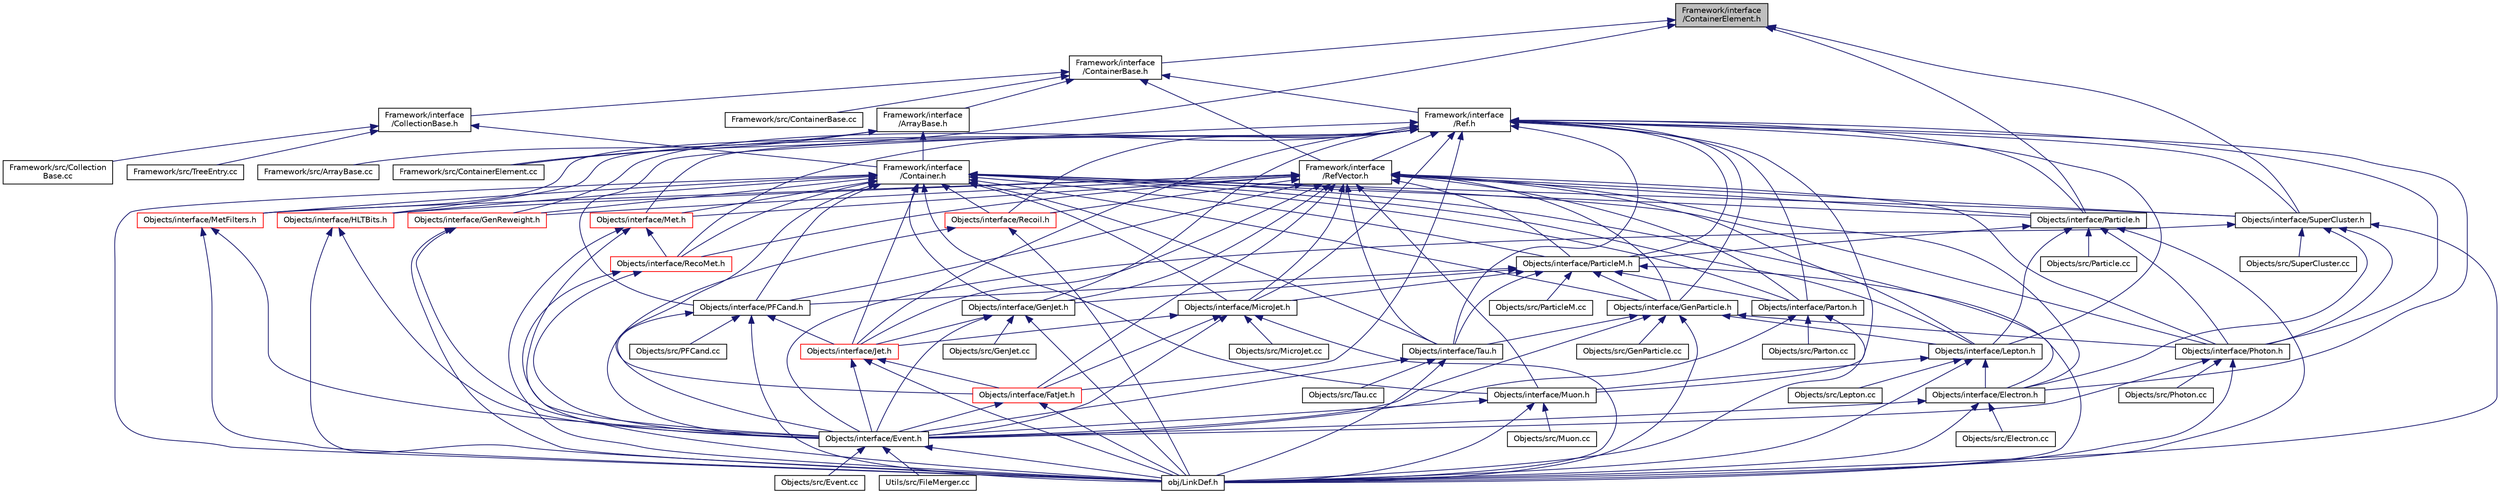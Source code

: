 digraph "Framework/interface/ContainerElement.h"
{
 // INTERACTIVE_SVG=YES
  edge [fontname="Helvetica",fontsize="10",labelfontname="Helvetica",labelfontsize="10"];
  node [fontname="Helvetica",fontsize="10",shape=record];
  Node1 [label="Framework/interface\l/ContainerElement.h",height=0.2,width=0.4,color="black", fillcolor="grey75", style="filled" fontcolor="black"];
  Node1 -> Node2 [dir="back",color="midnightblue",fontsize="10",style="solid"];
  Node2 [label="Framework/interface\l/ContainerBase.h",height=0.2,width=0.4,color="black", fillcolor="white", style="filled",URL="$ContainerBase_8h.html"];
  Node2 -> Node3 [dir="back",color="midnightblue",fontsize="10",style="solid"];
  Node3 [label="Framework/interface\l/ArrayBase.h",height=0.2,width=0.4,color="black", fillcolor="white", style="filled",URL="$ArrayBase_8h.html"];
  Node3 -> Node4 [dir="back",color="midnightblue",fontsize="10",style="solid"];
  Node4 [label="Framework/interface\l/Container.h",height=0.2,width=0.4,color="black", fillcolor="white", style="filled",URL="$Container_8h.html"];
  Node4 -> Node5 [dir="back",color="midnightblue",fontsize="10",style="solid"];
  Node5 [label="obj/LinkDef.h",height=0.2,width=0.4,color="black", fillcolor="white", style="filled",URL="$LinkDef_8h.html"];
  Node4 -> Node6 [dir="back",color="midnightblue",fontsize="10",style="solid"];
  Node6 [label="Objects/interface/Particle.h",height=0.2,width=0.4,color="black", fillcolor="white", style="filled",URL="$Particle_8h.html"];
  Node6 -> Node5 [dir="back",color="midnightblue",fontsize="10",style="solid"];
  Node6 -> Node7 [dir="back",color="midnightblue",fontsize="10",style="solid"];
  Node7 [label="Objects/interface/ParticleM.h",height=0.2,width=0.4,color="black", fillcolor="white", style="filled",URL="$ParticleM_8h.html"];
  Node7 -> Node5 [dir="back",color="midnightblue",fontsize="10",style="solid"];
  Node7 -> Node8 [dir="back",color="midnightblue",fontsize="10",style="solid"];
  Node8 [label="Objects/interface/GenParticle.h",height=0.2,width=0.4,color="black", fillcolor="white", style="filled",URL="$GenParticle_8h.html"];
  Node8 -> Node5 [dir="back",color="midnightblue",fontsize="10",style="solid"];
  Node8 -> Node9 [dir="back",color="midnightblue",fontsize="10",style="solid"];
  Node9 [label="Objects/interface/Lepton.h",height=0.2,width=0.4,color="black", fillcolor="white", style="filled",URL="$Lepton_8h.html"];
  Node9 -> Node5 [dir="back",color="midnightblue",fontsize="10",style="solid"];
  Node9 -> Node10 [dir="back",color="midnightblue",fontsize="10",style="solid"];
  Node10 [label="Objects/interface/Electron.h",height=0.2,width=0.4,color="black", fillcolor="white", style="filled",URL="$Electron_8h.html"];
  Node10 -> Node5 [dir="back",color="midnightblue",fontsize="10",style="solid"];
  Node10 -> Node11 [dir="back",color="midnightblue",fontsize="10",style="solid"];
  Node11 [label="Objects/interface/Event.h",height=0.2,width=0.4,color="black", fillcolor="white", style="filled",URL="$Event_8h.html"];
  Node11 -> Node5 [dir="back",color="midnightblue",fontsize="10",style="solid"];
  Node11 -> Node12 [dir="back",color="midnightblue",fontsize="10",style="solid"];
  Node12 [label="Objects/src/Event.cc",height=0.2,width=0.4,color="black", fillcolor="white", style="filled",URL="$Event_8cc.html"];
  Node11 -> Node13 [dir="back",color="midnightblue",fontsize="10",style="solid"];
  Node13 [label="Utils/src/FileMerger.cc",height=0.2,width=0.4,color="black", fillcolor="white", style="filled",URL="$FileMerger_8cc.html"];
  Node10 -> Node14 [dir="back",color="midnightblue",fontsize="10",style="solid"];
  Node14 [label="Objects/src/Electron.cc",height=0.2,width=0.4,color="black", fillcolor="white", style="filled",URL="$Electron_8cc.html"];
  Node9 -> Node15 [dir="back",color="midnightblue",fontsize="10",style="solid"];
  Node15 [label="Objects/interface/Muon.h",height=0.2,width=0.4,color="black", fillcolor="white", style="filled",URL="$Muon_8h.html"];
  Node15 -> Node5 [dir="back",color="midnightblue",fontsize="10",style="solid"];
  Node15 -> Node11 [dir="back",color="midnightblue",fontsize="10",style="solid"];
  Node15 -> Node16 [dir="back",color="midnightblue",fontsize="10",style="solid"];
  Node16 [label="Objects/src/Muon.cc",height=0.2,width=0.4,color="black", fillcolor="white", style="filled",URL="$Muon_8cc.html"];
  Node9 -> Node17 [dir="back",color="midnightblue",fontsize="10",style="solid"];
  Node17 [label="Objects/src/Lepton.cc",height=0.2,width=0.4,color="black", fillcolor="white", style="filled",URL="$Lepton_8cc.html"];
  Node8 -> Node18 [dir="back",color="midnightblue",fontsize="10",style="solid"];
  Node18 [label="Objects/interface/Tau.h",height=0.2,width=0.4,color="black", fillcolor="white", style="filled",URL="$Tau_8h.html"];
  Node18 -> Node5 [dir="back",color="midnightblue",fontsize="10",style="solid"];
  Node18 -> Node11 [dir="back",color="midnightblue",fontsize="10",style="solid"];
  Node18 -> Node19 [dir="back",color="midnightblue",fontsize="10",style="solid"];
  Node19 [label="Objects/src/Tau.cc",height=0.2,width=0.4,color="black", fillcolor="white", style="filled",URL="$Tau_8cc.html"];
  Node8 -> Node20 [dir="back",color="midnightblue",fontsize="10",style="solid"];
  Node20 [label="Objects/interface/Photon.h",height=0.2,width=0.4,color="black", fillcolor="white", style="filled",URL="$Photon_8h.html"];
  Node20 -> Node5 [dir="back",color="midnightblue",fontsize="10",style="solid"];
  Node20 -> Node11 [dir="back",color="midnightblue",fontsize="10",style="solid"];
  Node20 -> Node21 [dir="back",color="midnightblue",fontsize="10",style="solid"];
  Node21 [label="Objects/src/Photon.cc",height=0.2,width=0.4,color="black", fillcolor="white", style="filled",URL="$Photon_8cc.html"];
  Node8 -> Node11 [dir="back",color="midnightblue",fontsize="10",style="solid"];
  Node8 -> Node22 [dir="back",color="midnightblue",fontsize="10",style="solid"];
  Node22 [label="Objects/src/GenParticle.cc",height=0.2,width=0.4,color="black", fillcolor="white", style="filled",URL="$GenParticle_8cc.html"];
  Node7 -> Node23 [dir="back",color="midnightblue",fontsize="10",style="solid"];
  Node23 [label="Objects/interface/Parton.h",height=0.2,width=0.4,color="black", fillcolor="white", style="filled",URL="$Parton_8h.html"];
  Node23 -> Node5 [dir="back",color="midnightblue",fontsize="10",style="solid"];
  Node23 -> Node11 [dir="back",color="midnightblue",fontsize="10",style="solid"];
  Node23 -> Node24 [dir="back",color="midnightblue",fontsize="10",style="solid"];
  Node24 [label="Objects/src/Parton.cc",height=0.2,width=0.4,color="black", fillcolor="white", style="filled",URL="$Parton_8cc.html"];
  Node7 -> Node25 [dir="back",color="midnightblue",fontsize="10",style="solid"];
  Node25 [label="Objects/interface/PFCand.h",height=0.2,width=0.4,color="black", fillcolor="white", style="filled",URL="$PFCand_8h.html"];
  Node25 -> Node5 [dir="back",color="midnightblue",fontsize="10",style="solid"];
  Node25 -> Node26 [dir="back",color="midnightblue",fontsize="10",style="solid"];
  Node26 [label="Objects/interface/Jet.h",height=0.2,width=0.4,color="red", fillcolor="white", style="filled",URL="$Jet_8h.html"];
  Node26 -> Node5 [dir="back",color="midnightblue",fontsize="10",style="solid"];
  Node26 -> Node27 [dir="back",color="midnightblue",fontsize="10",style="solid"];
  Node27 [label="Objects/interface/FatJet.h",height=0.2,width=0.4,color="red", fillcolor="white", style="filled",URL="$FatJet_8h.html"];
  Node27 -> Node5 [dir="back",color="midnightblue",fontsize="10",style="solid"];
  Node27 -> Node11 [dir="back",color="midnightblue",fontsize="10",style="solid"];
  Node26 -> Node11 [dir="back",color="midnightblue",fontsize="10",style="solid"];
  Node25 -> Node11 [dir="back",color="midnightblue",fontsize="10",style="solid"];
  Node25 -> Node28 [dir="back",color="midnightblue",fontsize="10",style="solid"];
  Node28 [label="Objects/src/PFCand.cc",height=0.2,width=0.4,color="black", fillcolor="white", style="filled",URL="$PFCand_8cc.html"];
  Node7 -> Node18 [dir="back",color="midnightblue",fontsize="10",style="solid"];
  Node7 -> Node29 [dir="back",color="midnightblue",fontsize="10",style="solid"];
  Node29 [label="Objects/interface/GenJet.h",height=0.2,width=0.4,color="black", fillcolor="white", style="filled",URL="$GenJet_8h.html"];
  Node29 -> Node5 [dir="back",color="midnightblue",fontsize="10",style="solid"];
  Node29 -> Node26 [dir="back",color="midnightblue",fontsize="10",style="solid"];
  Node29 -> Node11 [dir="back",color="midnightblue",fontsize="10",style="solid"];
  Node29 -> Node30 [dir="back",color="midnightblue",fontsize="10",style="solid"];
  Node30 [label="Objects/src/GenJet.cc",height=0.2,width=0.4,color="black", fillcolor="white", style="filled",URL="$GenJet_8cc.html"];
  Node7 -> Node31 [dir="back",color="midnightblue",fontsize="10",style="solid"];
  Node31 [label="Objects/interface/MicroJet.h",height=0.2,width=0.4,color="black", fillcolor="white", style="filled",URL="$MicroJet_8h.html"];
  Node31 -> Node5 [dir="back",color="midnightblue",fontsize="10",style="solid"];
  Node31 -> Node26 [dir="back",color="midnightblue",fontsize="10",style="solid"];
  Node31 -> Node27 [dir="back",color="midnightblue",fontsize="10",style="solid"];
  Node31 -> Node11 [dir="back",color="midnightblue",fontsize="10",style="solid"];
  Node31 -> Node32 [dir="back",color="midnightblue",fontsize="10",style="solid"];
  Node32 [label="Objects/src/MicroJet.cc",height=0.2,width=0.4,color="black", fillcolor="white", style="filled",URL="$MicroJet_8cc.html"];
  Node7 -> Node33 [dir="back",color="midnightblue",fontsize="10",style="solid"];
  Node33 [label="Objects/src/ParticleM.cc",height=0.2,width=0.4,color="black", fillcolor="white", style="filled",URL="$ParticleM_8cc.html"];
  Node6 -> Node9 [dir="back",color="midnightblue",fontsize="10",style="solid"];
  Node6 -> Node20 [dir="back",color="midnightblue",fontsize="10",style="solid"];
  Node6 -> Node34 [dir="back",color="midnightblue",fontsize="10",style="solid"];
  Node34 [label="Objects/src/Particle.cc",height=0.2,width=0.4,color="black", fillcolor="white", style="filled",URL="$Particle_8cc.html"];
  Node4 -> Node7 [dir="back",color="midnightblue",fontsize="10",style="solid"];
  Node4 -> Node8 [dir="back",color="midnightblue",fontsize="10",style="solid"];
  Node4 -> Node23 [dir="back",color="midnightblue",fontsize="10",style="solid"];
  Node4 -> Node25 [dir="back",color="midnightblue",fontsize="10",style="solid"];
  Node4 -> Node35 [dir="back",color="midnightblue",fontsize="10",style="solid"];
  Node35 [label="Objects/interface/SuperCluster.h",height=0.2,width=0.4,color="black", fillcolor="white", style="filled",URL="$SuperCluster_8h.html"];
  Node35 -> Node5 [dir="back",color="midnightblue",fontsize="10",style="solid"];
  Node35 -> Node10 [dir="back",color="midnightblue",fontsize="10",style="solid"];
  Node35 -> Node20 [dir="back",color="midnightblue",fontsize="10",style="solid"];
  Node35 -> Node11 [dir="back",color="midnightblue",fontsize="10",style="solid"];
  Node35 -> Node36 [dir="back",color="midnightblue",fontsize="10",style="solid"];
  Node36 [label="Objects/src/SuperCluster.cc",height=0.2,width=0.4,color="black", fillcolor="white", style="filled",URL="$SuperCluster_8cc.html"];
  Node4 -> Node9 [dir="back",color="midnightblue",fontsize="10",style="solid"];
  Node4 -> Node10 [dir="back",color="midnightblue",fontsize="10",style="solid"];
  Node4 -> Node15 [dir="back",color="midnightblue",fontsize="10",style="solid"];
  Node4 -> Node18 [dir="back",color="midnightblue",fontsize="10",style="solid"];
  Node4 -> Node20 [dir="back",color="midnightblue",fontsize="10",style="solid"];
  Node4 -> Node29 [dir="back",color="midnightblue",fontsize="10",style="solid"];
  Node4 -> Node31 [dir="back",color="midnightblue",fontsize="10",style="solid"];
  Node4 -> Node26 [dir="back",color="midnightblue",fontsize="10",style="solid"];
  Node4 -> Node27 [dir="back",color="midnightblue",fontsize="10",style="solid"];
  Node4 -> Node37 [dir="back",color="midnightblue",fontsize="10",style="solid"];
  Node37 [label="Objects/interface/Met.h",height=0.2,width=0.4,color="red", fillcolor="white", style="filled",URL="$Met_8h.html"];
  Node37 -> Node5 [dir="back",color="midnightblue",fontsize="10",style="solid"];
  Node37 -> Node38 [dir="back",color="midnightblue",fontsize="10",style="solid"];
  Node38 [label="Objects/interface/RecoMet.h",height=0.2,width=0.4,color="red", fillcolor="white", style="filled",URL="$RecoMet_8h.html"];
  Node38 -> Node5 [dir="back",color="midnightblue",fontsize="10",style="solid"];
  Node38 -> Node11 [dir="back",color="midnightblue",fontsize="10",style="solid"];
  Node37 -> Node11 [dir="back",color="midnightblue",fontsize="10",style="solid"];
  Node4 -> Node38 [dir="back",color="midnightblue",fontsize="10",style="solid"];
  Node4 -> Node39 [dir="back",color="midnightblue",fontsize="10",style="solid"];
  Node39 [label="Objects/interface/MetFilters.h",height=0.2,width=0.4,color="red", fillcolor="white", style="filled",URL="$MetFilters_8h.html"];
  Node39 -> Node5 [dir="back",color="midnightblue",fontsize="10",style="solid"];
  Node39 -> Node11 [dir="back",color="midnightblue",fontsize="10",style="solid"];
  Node4 -> Node40 [dir="back",color="midnightblue",fontsize="10",style="solid"];
  Node40 [label="Objects/interface/HLTBits.h",height=0.2,width=0.4,color="red", fillcolor="white", style="filled",URL="$HLTBits_8h.html"];
  Node40 -> Node5 [dir="back",color="midnightblue",fontsize="10",style="solid"];
  Node40 -> Node11 [dir="back",color="midnightblue",fontsize="10",style="solid"];
  Node4 -> Node41 [dir="back",color="midnightblue",fontsize="10",style="solid"];
  Node41 [label="Objects/interface/GenReweight.h",height=0.2,width=0.4,color="red", fillcolor="white", style="filled",URL="$GenReweight_8h.html"];
  Node41 -> Node5 [dir="back",color="midnightblue",fontsize="10",style="solid"];
  Node41 -> Node11 [dir="back",color="midnightblue",fontsize="10",style="solid"];
  Node4 -> Node42 [dir="back",color="midnightblue",fontsize="10",style="solid"];
  Node42 [label="Objects/interface/Recoil.h",height=0.2,width=0.4,color="red", fillcolor="white", style="filled",URL="$Recoil_8h.html"];
  Node42 -> Node5 [dir="back",color="midnightblue",fontsize="10",style="solid"];
  Node42 -> Node11 [dir="back",color="midnightblue",fontsize="10",style="solid"];
  Node3 -> Node43 [dir="back",color="midnightblue",fontsize="10",style="solid"];
  Node43 [label="Framework/src/ArrayBase.cc",height=0.2,width=0.4,color="black", fillcolor="white", style="filled",URL="$ArrayBase_8cc.html"];
  Node3 -> Node44 [dir="back",color="midnightblue",fontsize="10",style="solid"];
  Node44 [label="Framework/src/ContainerElement.cc",height=0.2,width=0.4,color="black", fillcolor="white", style="filled",URL="$ContainerElement_8cc.html"];
  Node2 -> Node45 [dir="back",color="midnightblue",fontsize="10",style="solid"];
  Node45 [label="Framework/interface\l/CollectionBase.h",height=0.2,width=0.4,color="black", fillcolor="white", style="filled",URL="$CollectionBase_8h.html"];
  Node45 -> Node4 [dir="back",color="midnightblue",fontsize="10",style="solid"];
  Node45 -> Node46 [dir="back",color="midnightblue",fontsize="10",style="solid"];
  Node46 [label="Framework/src/Collection\lBase.cc",height=0.2,width=0.4,color="black", fillcolor="white", style="filled",URL="$CollectionBase_8cc.html"];
  Node45 -> Node47 [dir="back",color="midnightblue",fontsize="10",style="solid"];
  Node47 [label="Framework/src/TreeEntry.cc",height=0.2,width=0.4,color="black", fillcolor="white", style="filled",URL="$TreeEntry_8cc.html"];
  Node2 -> Node48 [dir="back",color="midnightblue",fontsize="10",style="solid"];
  Node48 [label="Framework/interface\l/Ref.h",height=0.2,width=0.4,color="black", fillcolor="white", style="filled",URL="$Ref_8h.html"];
  Node48 -> Node49 [dir="back",color="midnightblue",fontsize="10",style="solid"];
  Node49 [label="Framework/interface\l/RefVector.h",height=0.2,width=0.4,color="black", fillcolor="white", style="filled",URL="$RefVector_8h.html"];
  Node49 -> Node6 [dir="back",color="midnightblue",fontsize="10",style="solid"];
  Node49 -> Node7 [dir="back",color="midnightblue",fontsize="10",style="solid"];
  Node49 -> Node8 [dir="back",color="midnightblue",fontsize="10",style="solid"];
  Node49 -> Node23 [dir="back",color="midnightblue",fontsize="10",style="solid"];
  Node49 -> Node25 [dir="back",color="midnightblue",fontsize="10",style="solid"];
  Node49 -> Node35 [dir="back",color="midnightblue",fontsize="10",style="solid"];
  Node49 -> Node9 [dir="back",color="midnightblue",fontsize="10",style="solid"];
  Node49 -> Node10 [dir="back",color="midnightblue",fontsize="10",style="solid"];
  Node49 -> Node15 [dir="back",color="midnightblue",fontsize="10",style="solid"];
  Node49 -> Node18 [dir="back",color="midnightblue",fontsize="10",style="solid"];
  Node49 -> Node20 [dir="back",color="midnightblue",fontsize="10",style="solid"];
  Node49 -> Node29 [dir="back",color="midnightblue",fontsize="10",style="solid"];
  Node49 -> Node31 [dir="back",color="midnightblue",fontsize="10",style="solid"];
  Node49 -> Node26 [dir="back",color="midnightblue",fontsize="10",style="solid"];
  Node49 -> Node27 [dir="back",color="midnightblue",fontsize="10",style="solid"];
  Node49 -> Node37 [dir="back",color="midnightblue",fontsize="10",style="solid"];
  Node49 -> Node38 [dir="back",color="midnightblue",fontsize="10",style="solid"];
  Node49 -> Node39 [dir="back",color="midnightblue",fontsize="10",style="solid"];
  Node49 -> Node40 [dir="back",color="midnightblue",fontsize="10",style="solid"];
  Node49 -> Node41 [dir="back",color="midnightblue",fontsize="10",style="solid"];
  Node49 -> Node42 [dir="back",color="midnightblue",fontsize="10",style="solid"];
  Node48 -> Node6 [dir="back",color="midnightblue",fontsize="10",style="solid"];
  Node48 -> Node7 [dir="back",color="midnightblue",fontsize="10",style="solid"];
  Node48 -> Node8 [dir="back",color="midnightblue",fontsize="10",style="solid"];
  Node48 -> Node23 [dir="back",color="midnightblue",fontsize="10",style="solid"];
  Node48 -> Node25 [dir="back",color="midnightblue",fontsize="10",style="solid"];
  Node48 -> Node35 [dir="back",color="midnightblue",fontsize="10",style="solid"];
  Node48 -> Node9 [dir="back",color="midnightblue",fontsize="10",style="solid"];
  Node48 -> Node10 [dir="back",color="midnightblue",fontsize="10",style="solid"];
  Node48 -> Node15 [dir="back",color="midnightblue",fontsize="10",style="solid"];
  Node48 -> Node18 [dir="back",color="midnightblue",fontsize="10",style="solid"];
  Node48 -> Node20 [dir="back",color="midnightblue",fontsize="10",style="solid"];
  Node48 -> Node29 [dir="back",color="midnightblue",fontsize="10",style="solid"];
  Node48 -> Node31 [dir="back",color="midnightblue",fontsize="10",style="solid"];
  Node48 -> Node26 [dir="back",color="midnightblue",fontsize="10",style="solid"];
  Node48 -> Node27 [dir="back",color="midnightblue",fontsize="10",style="solid"];
  Node48 -> Node37 [dir="back",color="midnightblue",fontsize="10",style="solid"];
  Node48 -> Node38 [dir="back",color="midnightblue",fontsize="10",style="solid"];
  Node48 -> Node39 [dir="back",color="midnightblue",fontsize="10",style="solid"];
  Node48 -> Node40 [dir="back",color="midnightblue",fontsize="10",style="solid"];
  Node48 -> Node41 [dir="back",color="midnightblue",fontsize="10",style="solid"];
  Node48 -> Node42 [dir="back",color="midnightblue",fontsize="10",style="solid"];
  Node2 -> Node49 [dir="back",color="midnightblue",fontsize="10",style="solid"];
  Node2 -> Node50 [dir="back",color="midnightblue",fontsize="10",style="solid"];
  Node50 [label="Framework/src/ContainerBase.cc",height=0.2,width=0.4,color="black", fillcolor="white", style="filled",URL="$ContainerBase_8cc.html"];
  Node1 -> Node44 [dir="back",color="midnightblue",fontsize="10",style="solid"];
  Node1 -> Node6 [dir="back",color="midnightblue",fontsize="10",style="solid"];
  Node1 -> Node35 [dir="back",color="midnightblue",fontsize="10",style="solid"];
}
